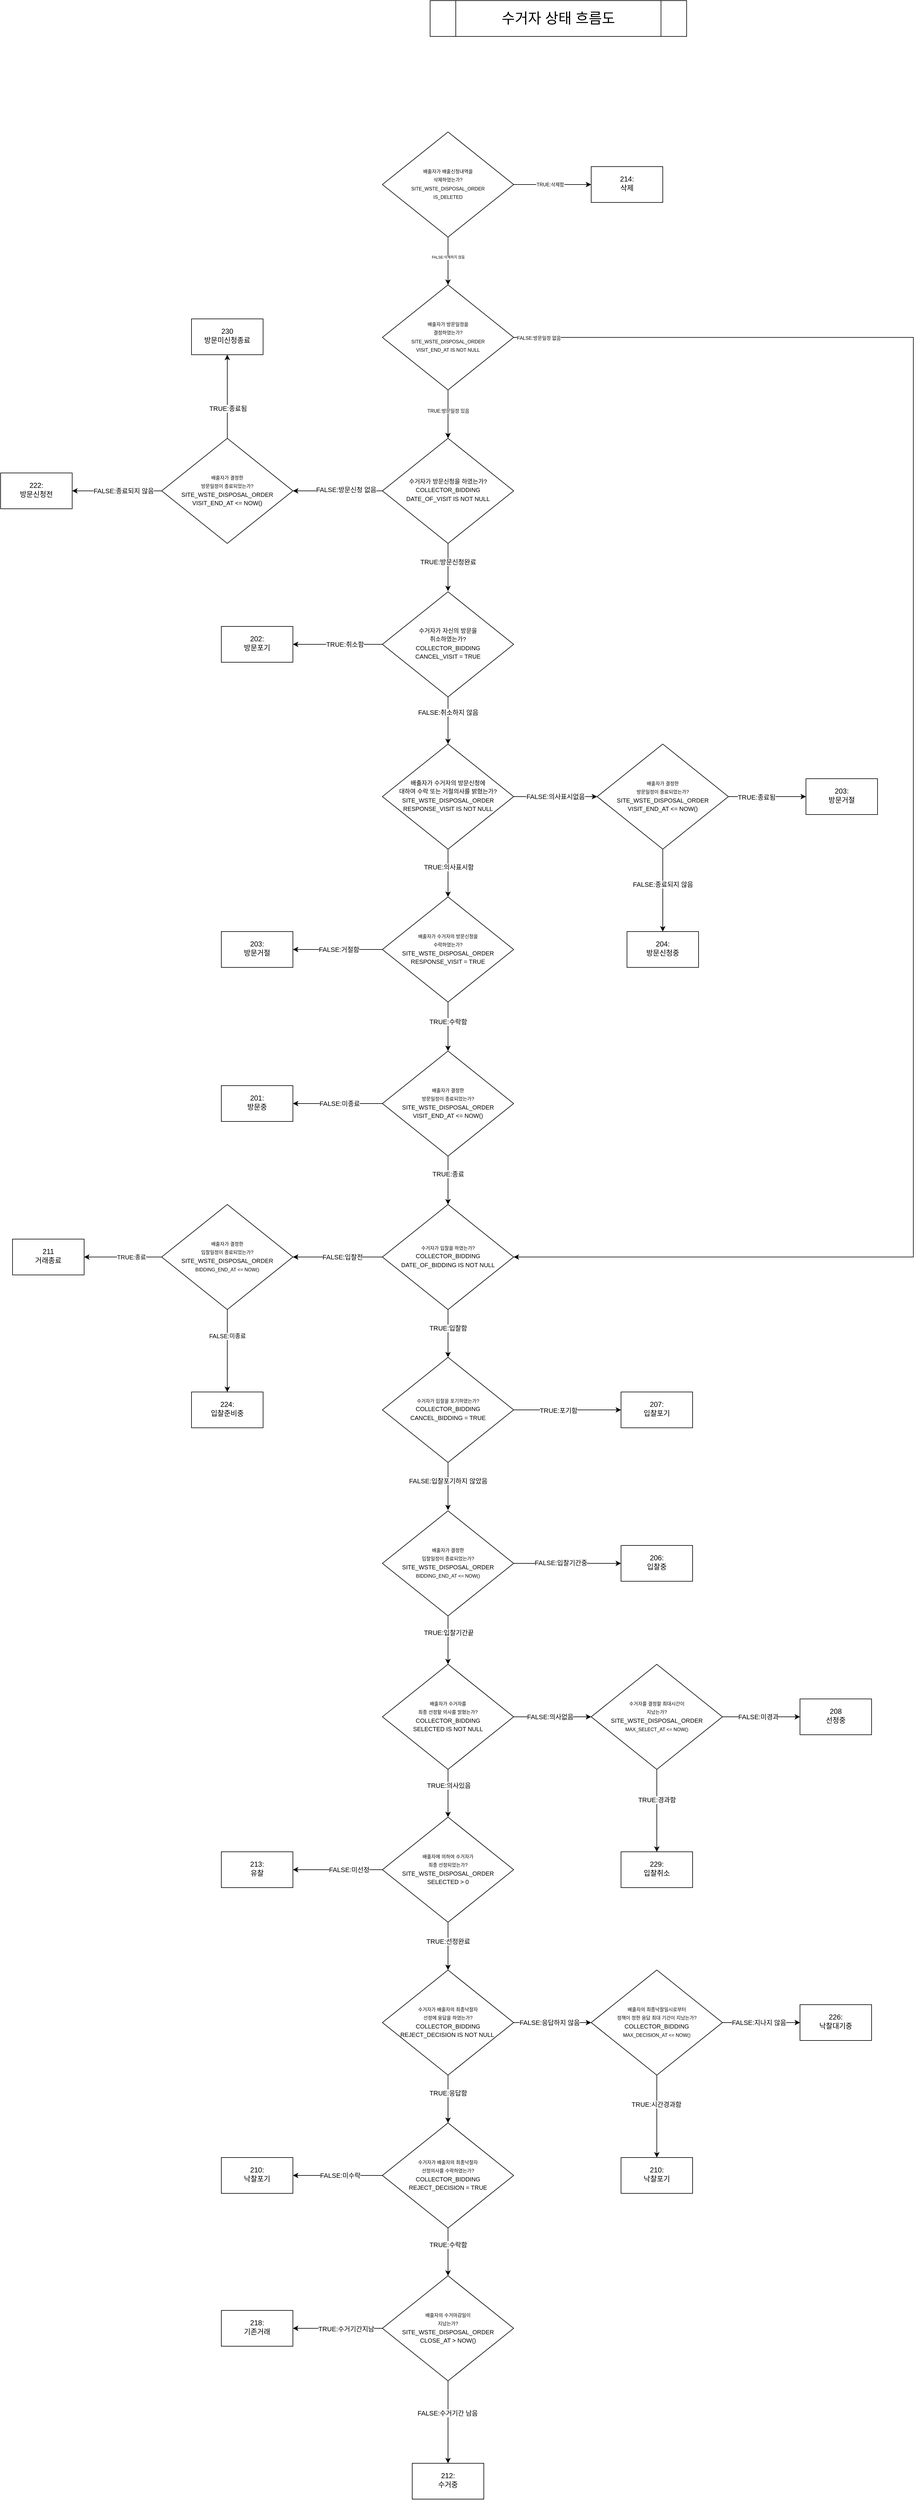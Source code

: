 <mxfile version="16.5.6" type="device"><diagram id="ktWATJik5ayXsvhAUB-e" name="Page-1"><mxGraphModel dx="4864" dy="4705" grid="1" gridSize="10" guides="1" tooltips="1" connect="1" arrows="1" fold="1" page="1" pageScale="1" pageWidth="827" pageHeight="1169" math="0" shadow="0"><root><mxCell id="0"/><mxCell id="1" parent="0"/><mxCell id="U-9wcVYIav9P2yHx8sd8-1" value="" style="edgeStyle=orthogonalEdgeStyle;rounded=0;orthogonalLoop=1;jettySize=auto;html=1;fontSize=8;" edge="1" parent="1" source="U-9wcVYIav9P2yHx8sd8-5" target="U-9wcVYIav9P2yHx8sd8-6"><mxGeometry relative="1" as="geometry"/></mxCell><mxCell id="U-9wcVYIav9P2yHx8sd8-2" value="TRUE:삭제함" style="edgeLabel;html=1;align=center;verticalAlign=middle;resizable=0;points=[];fontSize=8;" vertex="1" connectable="0" parent="U-9wcVYIav9P2yHx8sd8-1"><mxGeometry x="-0.208" y="-2" relative="1" as="geometry"><mxPoint x="9" y="-2" as="offset"/></mxGeometry></mxCell><mxCell id="U-9wcVYIav9P2yHx8sd8-3" value="" style="edgeStyle=orthogonalEdgeStyle;rounded=0;orthogonalLoop=1;jettySize=auto;html=1;fontSize=8;" edge="1" parent="1" source="U-9wcVYIav9P2yHx8sd8-5" target="U-9wcVYIav9P2yHx8sd8-11"><mxGeometry relative="1" as="geometry"/></mxCell><mxCell id="U-9wcVYIav9P2yHx8sd8-4" value="FALSE:삭제하지 않음" style="edgeLabel;html=1;align=center;verticalAlign=middle;resizable=0;points=[];fontSize=6;" vertex="1" connectable="0" parent="U-9wcVYIav9P2yHx8sd8-3"><mxGeometry x="-0.16" relative="1" as="geometry"><mxPoint as="offset"/></mxGeometry></mxCell><mxCell id="U-9wcVYIav9P2yHx8sd8-5" value="&lt;font&gt;&lt;span style=&quot;font-size: 8px&quot;&gt;배출자가 배출신청내역을 &lt;br&gt;삭제하였는가?&lt;br&gt;SITE_WSTE_DISPOSAL_ORDER&lt;/span&gt;&lt;br&gt;&lt;span style=&quot;font-size: 8px&quot;&gt;IS_DELETED&lt;/span&gt;&lt;br&gt;&lt;/font&gt;" style="rhombus;whiteSpace=wrap;html=1;shadow=0;fontFamily=Helvetica;fontSize=12;align=center;strokeWidth=1;spacing=6;spacingTop=-4;" vertex="1" parent="1"><mxGeometry x="-290" y="-900" width="220" height="176" as="geometry"/></mxCell><mxCell id="U-9wcVYIav9P2yHx8sd8-6" value="214:&lt;br&gt;삭제" style="whiteSpace=wrap;html=1;shadow=0;strokeWidth=1;spacing=6;spacingTop=-4;" vertex="1" parent="1"><mxGeometry x="60" y="-842" width="120" height="60" as="geometry"/></mxCell><mxCell id="U-9wcVYIav9P2yHx8sd8-9" value="" style="edgeStyle=orthogonalEdgeStyle;rounded=0;orthogonalLoop=1;jettySize=auto;html=1;fontSize=8;entryX=0.5;entryY=0;entryDx=0;entryDy=0;" edge="1" parent="1" source="U-9wcVYIav9P2yHx8sd8-11" target="U-9wcVYIav9P2yHx8sd8-108"><mxGeometry relative="1" as="geometry"><mxPoint x="-160" y="-388" as="targetPoint"/></mxGeometry></mxCell><mxCell id="U-9wcVYIav9P2yHx8sd8-10" value="TRUE:방문일정 있음" style="edgeLabel;html=1;align=center;verticalAlign=middle;resizable=0;points=[];fontSize=8;" vertex="1" connectable="0" parent="U-9wcVYIav9P2yHx8sd8-9"><mxGeometry x="-0.13" relative="1" as="geometry"><mxPoint as="offset"/></mxGeometry></mxCell><mxCell id="U-9wcVYIav9P2yHx8sd8-456" style="edgeStyle=orthogonalEdgeStyle;rounded=0;orthogonalLoop=1;jettySize=auto;html=1;exitX=1;exitY=0.5;exitDx=0;exitDy=0;fontSize=10;entryX=1;entryY=0.5;entryDx=0;entryDy=0;" edge="1" parent="1" source="U-9wcVYIav9P2yHx8sd8-11" target="U-9wcVYIav9P2yHx8sd8-288"><mxGeometry relative="1" as="geometry"><mxPoint x="20" y="999.143" as="targetPoint"/><Array as="points"><mxPoint x="600" y="-556"/><mxPoint x="600" y="984"/></Array></mxGeometry></mxCell><mxCell id="U-9wcVYIav9P2yHx8sd8-457" value="&lt;span style=&quot;font-size: 8px&quot;&gt;FALSE:방문일정 없음&lt;/span&gt;" style="edgeLabel;html=1;align=center;verticalAlign=middle;resizable=0;points=[];fontSize=10;" vertex="1" connectable="0" parent="U-9wcVYIav9P2yHx8sd8-456"><mxGeometry x="-0.971" relative="1" as="geometry"><mxPoint as="offset"/></mxGeometry></mxCell><mxCell id="U-9wcVYIav9P2yHx8sd8-11" value="&lt;font&gt;&lt;font style=&quot;font-size: 8px&quot;&gt;배출자가 방문일정을 &lt;br&gt;결정하였는가?&lt;br&gt;&lt;/font&gt;&lt;span style=&quot;font-size: 8px&quot;&gt;SITE_WSTE_DISPOSAL_ORDER&lt;/span&gt;&lt;br&gt;&lt;span style=&quot;font-size: 8px&quot;&gt;VISIT_END_AT IS NOT NULL&lt;/span&gt;&lt;br&gt;&lt;/font&gt;" style="rhombus;whiteSpace=wrap;html=1;shadow=0;fontFamily=Helvetica;fontSize=12;align=center;strokeWidth=1;spacing=6;spacingTop=-4;" vertex="1" parent="1"><mxGeometry x="-290" y="-644" width="220" height="176" as="geometry"/></mxCell><mxCell id="U-9wcVYIav9P2yHx8sd8-65" value="&lt;font style=&quot;font-size: 24px&quot;&gt;수거자 상태 흐름도&lt;/font&gt;" style="shape=process;whiteSpace=wrap;html=1;backgroundOutline=1;fontSize=6;" vertex="1" parent="1"><mxGeometry x="-210" y="-1120" width="430" height="60" as="geometry"/></mxCell><mxCell id="U-9wcVYIav9P2yHx8sd8-104" value="" style="edgeStyle=orthogonalEdgeStyle;rounded=0;orthogonalLoop=1;jettySize=auto;html=1;entryX=1;entryY=0.5;entryDx=0;entryDy=0;" edge="1" parent="1" source="U-9wcVYIav9P2yHx8sd8-108" target="U-9wcVYIav9P2yHx8sd8-470"><mxGeometry relative="1" as="geometry"><mxPoint x="-420" y="-230" as="targetPoint"/></mxGeometry></mxCell><mxCell id="U-9wcVYIav9P2yHx8sd8-105" value="FALSE:방문신청 없음" style="edgeLabel;html=1;align=center;verticalAlign=middle;resizable=0;points=[];" vertex="1" connectable="0" parent="U-9wcVYIav9P2yHx8sd8-104"><mxGeometry x="-0.187" y="-2" relative="1" as="geometry"><mxPoint as="offset"/></mxGeometry></mxCell><mxCell id="U-9wcVYIav9P2yHx8sd8-106" value="" style="edgeStyle=orthogonalEdgeStyle;rounded=0;orthogonalLoop=1;jettySize=auto;html=1;" edge="1" parent="1" source="U-9wcVYIav9P2yHx8sd8-108"><mxGeometry relative="1" as="geometry"><mxPoint x="-180" y="-131" as="targetPoint"/></mxGeometry></mxCell><mxCell id="U-9wcVYIav9P2yHx8sd8-107" value="TRUE:방문신청완료" style="edgeLabel;html=1;align=center;verticalAlign=middle;resizable=0;points=[];" vertex="1" connectable="0" parent="U-9wcVYIav9P2yHx8sd8-106"><mxGeometry x="-0.242" relative="1" as="geometry"><mxPoint as="offset"/></mxGeometry></mxCell><mxCell id="U-9wcVYIav9P2yHx8sd8-108" value="&lt;font&gt;&lt;font style=&quot;font-size: 10px&quot;&gt;&lt;font&gt;수거자가 방문신청을 하였는가?&lt;br&gt;COLLECTOR_BIDDING&lt;br&gt;&lt;/font&gt;DATE_OF_VISIT IS NOT NULL&lt;/font&gt;&lt;br&gt;&lt;/font&gt;" style="rhombus;whiteSpace=wrap;html=1;shadow=0;fontFamily=Helvetica;fontSize=12;align=center;strokeWidth=1;spacing=6;spacingTop=-4;" vertex="1" parent="1"><mxGeometry x="-290" y="-387" width="220" height="176" as="geometry"/></mxCell><mxCell id="U-9wcVYIav9P2yHx8sd8-146" value="" style="edgeStyle=orthogonalEdgeStyle;rounded=0;orthogonalLoop=1;jettySize=auto;html=1;" edge="1" parent="1" source="U-9wcVYIav9P2yHx8sd8-148" target="U-9wcVYIav9P2yHx8sd8-154"><mxGeometry relative="1" as="geometry"/></mxCell><mxCell id="U-9wcVYIav9P2yHx8sd8-147" value="TRUE:의사표시함" style="edgeLabel;html=1;align=center;verticalAlign=middle;resizable=0;points=[];" vertex="1" connectable="0" parent="U-9wcVYIav9P2yHx8sd8-146"><mxGeometry x="-0.246" y="1" relative="1" as="geometry"><mxPoint as="offset"/></mxGeometry></mxCell><mxCell id="U-9wcVYIav9P2yHx8sd8-393" value="" style="edgeStyle=orthogonalEdgeStyle;rounded=0;orthogonalLoop=1;jettySize=auto;html=1;" edge="1" parent="1" source="U-9wcVYIav9P2yHx8sd8-148" target="U-9wcVYIav9P2yHx8sd8-392"><mxGeometry relative="1" as="geometry"/></mxCell><mxCell id="U-9wcVYIav9P2yHx8sd8-394" value="FALSE:의사표시없음" style="edgeLabel;html=1;align=center;verticalAlign=middle;resizable=0;points=[];" vertex="1" connectable="0" parent="U-9wcVYIav9P2yHx8sd8-393"><mxGeometry x="-0.343" y="-1" relative="1" as="geometry"><mxPoint x="24" y="-1" as="offset"/></mxGeometry></mxCell><mxCell id="U-9wcVYIav9P2yHx8sd8-148" value="&lt;font&gt;&lt;font style=&quot;font-size: 10px&quot;&gt;배출자가 수거자의 방문신청에 &lt;br&gt;대하여 수락 또는 거절의사를 밝혔는가?&lt;br&gt;SITE_WSTE_DISPOSAL_ORDER&lt;br&gt;RESPONSE_VISIT IS NOT NULL&lt;/font&gt;&lt;br&gt;&lt;/font&gt;" style="rhombus;whiteSpace=wrap;html=1;shadow=0;fontFamily=Helvetica;fontSize=12;align=center;strokeWidth=1;spacing=6;spacingTop=-4;" vertex="1" parent="1"><mxGeometry x="-290" y="125" width="220" height="176" as="geometry"/></mxCell><mxCell id="U-9wcVYIav9P2yHx8sd8-150" value="" style="edgeStyle=orthogonalEdgeStyle;rounded=0;orthogonalLoop=1;jettySize=auto;html=1;" edge="1" parent="1" source="U-9wcVYIav9P2yHx8sd8-154" target="U-9wcVYIav9P2yHx8sd8-155"><mxGeometry relative="1" as="geometry"/></mxCell><mxCell id="U-9wcVYIav9P2yHx8sd8-151" value="FALSE:거절함" style="edgeLabel;html=1;align=center;verticalAlign=middle;resizable=0;points=[];" vertex="1" connectable="0" parent="U-9wcVYIav9P2yHx8sd8-150"><mxGeometry x="0.21" y="-2" relative="1" as="geometry"><mxPoint x="18" y="2" as="offset"/></mxGeometry></mxCell><mxCell id="U-9wcVYIav9P2yHx8sd8-152" value="" style="edgeStyle=orthogonalEdgeStyle;rounded=0;orthogonalLoop=1;jettySize=auto;html=1;entryX=0.5;entryY=0;entryDx=0;entryDy=0;" edge="1" parent="1" source="U-9wcVYIav9P2yHx8sd8-154" target="U-9wcVYIav9P2yHx8sd8-183"><mxGeometry relative="1" as="geometry"><mxPoint x="-150" y="625" as="targetPoint"/></mxGeometry></mxCell><mxCell id="U-9wcVYIav9P2yHx8sd8-153" value="TRUE:수락함" style="edgeLabel;html=1;align=center;verticalAlign=middle;resizable=0;points=[];" vertex="1" connectable="0" parent="U-9wcVYIav9P2yHx8sd8-152"><mxGeometry x="-0.208" relative="1" as="geometry"><mxPoint as="offset"/></mxGeometry></mxCell><mxCell id="U-9wcVYIav9P2yHx8sd8-154" value="&lt;span style=&quot;font-size: 8px&quot;&gt;배출자가 수거자의 방문신청을&lt;br&gt;수락하였는가?&lt;/span&gt;&lt;br style=&quot;font-size: 10px&quot;&gt;&lt;span style=&quot;font-size: 10px&quot;&gt;SITE_WSTE_DISPOSAL_ORDER&lt;/span&gt;&lt;br style=&quot;font-size: 10px&quot;&gt;&lt;span style=&quot;font-size: 10px&quot;&gt;RESPONSE_VISIT = TRUE&lt;/span&gt;&lt;span style=&quot;font-size: 8px&quot;&gt;&lt;br&gt;&lt;/span&gt;" style="rhombus;whiteSpace=wrap;html=1;shadow=0;fontFamily=Helvetica;fontSize=12;align=center;strokeWidth=1;spacing=6;spacingTop=-4;" vertex="1" parent="1"><mxGeometry x="-290" y="381" width="220" height="176" as="geometry"/></mxCell><mxCell id="U-9wcVYIav9P2yHx8sd8-155" value="203:&lt;br&gt;방문거절" style="whiteSpace=wrap;html=1;shadow=0;strokeWidth=1;spacing=6;spacingTop=-4;" vertex="1" parent="1"><mxGeometry x="-560" y="439" width="120" height="60" as="geometry"/></mxCell><mxCell id="U-9wcVYIav9P2yHx8sd8-176" value="" style="edgeStyle=orthogonalEdgeStyle;rounded=0;orthogonalLoop=1;jettySize=auto;html=1;" edge="1" parent="1" source="U-9wcVYIav9P2yHx8sd8-174" target="U-9wcVYIav9P2yHx8sd8-175"><mxGeometry relative="1" as="geometry"/></mxCell><mxCell id="U-9wcVYIav9P2yHx8sd8-418" value="TRUE:취소함" style="edgeLabel;html=1;align=center;verticalAlign=middle;resizable=0;points=[];" vertex="1" connectable="0" parent="U-9wcVYIav9P2yHx8sd8-176"><mxGeometry x="-0.163" relative="1" as="geometry"><mxPoint as="offset"/></mxGeometry></mxCell><mxCell id="U-9wcVYIav9P2yHx8sd8-178" value="" style="edgeStyle=orthogonalEdgeStyle;rounded=0;orthogonalLoop=1;jettySize=auto;html=1;entryX=0.5;entryY=0;entryDx=0;entryDy=0;" edge="1" parent="1" source="U-9wcVYIav9P2yHx8sd8-174" target="U-9wcVYIav9P2yHx8sd8-148"><mxGeometry relative="1" as="geometry"><mxPoint x="-170" y="105" as="targetPoint"/></mxGeometry></mxCell><mxCell id="U-9wcVYIav9P2yHx8sd8-419" value="FALSE:취소하지 않음" style="edgeLabel;html=1;align=center;verticalAlign=middle;resizable=0;points=[];" vertex="1" connectable="0" parent="U-9wcVYIav9P2yHx8sd8-178"><mxGeometry x="-0.353" relative="1" as="geometry"><mxPoint as="offset"/></mxGeometry></mxCell><mxCell id="U-9wcVYIav9P2yHx8sd8-174" value="&lt;font&gt;&lt;font style=&quot;font-size: 10px&quot;&gt;수거자가 자신의 방문을&lt;br&gt;취소하였는가?&lt;br&gt;&lt;font&gt;COLLECTOR_BIDDING&lt;br&gt;&lt;/font&gt;CANCEL_VISIT = TRUE&lt;/font&gt;&lt;br&gt;&lt;/font&gt;" style="rhombus;whiteSpace=wrap;html=1;shadow=0;fontFamily=Helvetica;fontSize=12;align=center;strokeWidth=1;spacing=6;spacingTop=-4;" vertex="1" parent="1"><mxGeometry x="-290" y="-130" width="220" height="176" as="geometry"/></mxCell><mxCell id="U-9wcVYIav9P2yHx8sd8-175" value="202:&lt;br&gt;방문포기" style="whiteSpace=wrap;html=1;shadow=0;strokeWidth=1;spacing=6;spacingTop=-4;" vertex="1" parent="1"><mxGeometry x="-560" y="-72" width="120" height="60" as="geometry"/></mxCell><mxCell id="U-9wcVYIav9P2yHx8sd8-179" value="" style="edgeStyle=orthogonalEdgeStyle;rounded=0;orthogonalLoop=1;jettySize=auto;html=1;" edge="1" parent="1" source="U-9wcVYIav9P2yHx8sd8-183" target="U-9wcVYIav9P2yHx8sd8-184"><mxGeometry relative="1" as="geometry"/></mxCell><mxCell id="U-9wcVYIav9P2yHx8sd8-180" value="FALSE:미종료" style="edgeLabel;html=1;align=center;verticalAlign=middle;resizable=0;points=[];" vertex="1" connectable="0" parent="U-9wcVYIav9P2yHx8sd8-179"><mxGeometry x="0.172" y="2" relative="1" as="geometry"><mxPoint x="16" y="-2" as="offset"/></mxGeometry></mxCell><mxCell id="U-9wcVYIav9P2yHx8sd8-181" value="" style="edgeStyle=orthogonalEdgeStyle;rounded=0;orthogonalLoop=1;jettySize=auto;html=1;entryX=0.5;entryY=0;entryDx=0;entryDy=0;" edge="1" parent="1" source="U-9wcVYIav9P2yHx8sd8-183" target="U-9wcVYIav9P2yHx8sd8-288"><mxGeometry relative="1" as="geometry"><mxPoint x="-150" y="875" as="targetPoint"/></mxGeometry></mxCell><mxCell id="U-9wcVYIav9P2yHx8sd8-182" value="TRUE:종료" style="edgeLabel;html=1;align=center;verticalAlign=middle;resizable=0;points=[];" vertex="1" connectable="0" parent="U-9wcVYIav9P2yHx8sd8-181"><mxGeometry x="-0.275" relative="1" as="geometry"><mxPoint as="offset"/></mxGeometry></mxCell><mxCell id="U-9wcVYIav9P2yHx8sd8-183" value="&lt;span style=&quot;font-size: 8px&quot;&gt;배출자가 결정한&lt;/span&gt;&lt;br style=&quot;font-size: 8px&quot;&gt;&lt;span style=&quot;font-size: 8px&quot;&gt;방문일정이 종료되었는가?&lt;/span&gt;&lt;span style=&quot;font-size: 8px&quot;&gt;&lt;br&gt;&lt;/span&gt;&lt;span style=&quot;font-size: 10px&quot;&gt;SITE_WSTE_DISPOSAL_ORDER&lt;/span&gt;&lt;br style=&quot;font-size: 10px&quot;&gt;&lt;span style=&quot;font-size: 10px&quot;&gt;VISIT_END_AT &amp;lt;= NOW()&lt;/span&gt;&lt;span style=&quot;font-size: 8px&quot;&gt;&lt;br&gt;&lt;/span&gt;" style="rhombus;whiteSpace=wrap;html=1;shadow=0;fontFamily=Helvetica;fontSize=12;align=center;strokeWidth=1;spacing=6;spacingTop=-4;" vertex="1" parent="1"><mxGeometry x="-290" y="639" width="220" height="176" as="geometry"/></mxCell><mxCell id="U-9wcVYIav9P2yHx8sd8-184" value="201:&lt;br&gt;방문중" style="whiteSpace=wrap;html=1;shadow=0;strokeWidth=1;spacing=6;spacingTop=-4;" vertex="1" parent="1"><mxGeometry x="-560" y="697" width="120" height="60" as="geometry"/></mxCell><mxCell id="U-9wcVYIav9P2yHx8sd8-285" value="" style="edgeStyle=orthogonalEdgeStyle;rounded=0;orthogonalLoop=1;jettySize=auto;html=1;entryX=1;entryY=0.5;entryDx=0;entryDy=0;" edge="1" parent="1" source="U-9wcVYIav9P2yHx8sd8-288" target="U-9wcVYIav9P2yHx8sd8-459"><mxGeometry relative="1" as="geometry"><mxPoint x="-430" y="1040" as="targetPoint"/></mxGeometry></mxCell><mxCell id="U-9wcVYIav9P2yHx8sd8-286" value="FALSE:입찰전" style="edgeLabel;html=1;align=center;verticalAlign=middle;resizable=0;points=[];" vertex="1" connectable="0" parent="U-9wcVYIav9P2yHx8sd8-285"><mxGeometry x="-0.315" y="1" relative="1" as="geometry"><mxPoint x="-16" y="-1" as="offset"/></mxGeometry></mxCell><mxCell id="U-9wcVYIav9P2yHx8sd8-287" value="" style="edgeStyle=orthogonalEdgeStyle;rounded=0;orthogonalLoop=1;jettySize=auto;html=1;" edge="1" parent="1" source="U-9wcVYIav9P2yHx8sd8-288" target="U-9wcVYIav9P2yHx8sd8-293"><mxGeometry relative="1" as="geometry"/></mxCell><mxCell id="U-9wcVYIav9P2yHx8sd8-329" value="TRUE:입찰함" style="edgeLabel;html=1;align=center;verticalAlign=middle;resizable=0;points=[];" vertex="1" connectable="0" parent="U-9wcVYIav9P2yHx8sd8-287"><mxGeometry x="-0.24" relative="1" as="geometry"><mxPoint as="offset"/></mxGeometry></mxCell><mxCell id="U-9wcVYIav9P2yHx8sd8-288" value="&lt;span style=&quot;font-size: 8px&quot;&gt;수거자가 입찰을 하였는가?&lt;/span&gt;&lt;br style=&quot;font-size: 10px&quot;&gt;&lt;font style=&quot;font-size: 10px&quot;&gt;COLLECTOR_BIDDING&lt;br&gt;&lt;/font&gt;&lt;span style=&quot;font-size: 10px&quot;&gt;DATE_OF_BIDDING IS NOT NULL&lt;/span&gt;&lt;span style=&quot;font-size: 8px&quot;&gt;&lt;br&gt;&lt;/span&gt;" style="rhombus;whiteSpace=wrap;html=1;shadow=0;fontFamily=Helvetica;fontSize=12;align=center;strokeWidth=1;spacing=6;spacingTop=-4;" vertex="1" parent="1"><mxGeometry x="-290" y="896" width="220" height="176" as="geometry"/></mxCell><mxCell id="U-9wcVYIav9P2yHx8sd8-290" value="" style="edgeStyle=orthogonalEdgeStyle;rounded=0;orthogonalLoop=1;jettySize=auto;html=1;" edge="1" parent="1" source="U-9wcVYIav9P2yHx8sd8-293" target="U-9wcVYIav9P2yHx8sd8-294"><mxGeometry relative="1" as="geometry"/></mxCell><mxCell id="U-9wcVYIav9P2yHx8sd8-291" value="TRUE:포기함" style="edgeLabel;html=1;align=center;verticalAlign=middle;resizable=0;points=[];" vertex="1" connectable="0" parent="U-9wcVYIav9P2yHx8sd8-290"><mxGeometry x="-0.173" y="-1" relative="1" as="geometry"><mxPoint as="offset"/></mxGeometry></mxCell><mxCell id="U-9wcVYIav9P2yHx8sd8-292" value="" style="edgeStyle=orthogonalEdgeStyle;rounded=0;orthogonalLoop=1;jettySize=auto;html=1;" edge="1" parent="1" source="U-9wcVYIav9P2yHx8sd8-293"><mxGeometry relative="1" as="geometry"><mxPoint x="-180" y="1408" as="targetPoint"/></mxGeometry></mxCell><mxCell id="U-9wcVYIav9P2yHx8sd8-330" value="FALSE:입찰포기하지 않았음" style="edgeLabel;html=1;align=center;verticalAlign=middle;resizable=0;points=[];" vertex="1" connectable="0" parent="U-9wcVYIav9P2yHx8sd8-292"><mxGeometry x="-0.227" relative="1" as="geometry"><mxPoint as="offset"/></mxGeometry></mxCell><mxCell id="U-9wcVYIav9P2yHx8sd8-293" value="&lt;span style=&quot;font-size: 8px&quot;&gt;수거자가 입찰을 포기하였는가?&lt;/span&gt;&lt;br style=&quot;font-size: 10px&quot;&gt;&lt;font style=&quot;font-size: 10px&quot;&gt;COLLECTOR_BIDDING&lt;br&gt;&lt;/font&gt;&lt;span style=&quot;font-size: 10px&quot;&gt;CANCEL_BIDDING = TRUE&lt;/span&gt;&lt;span style=&quot;font-size: 8px&quot;&gt;&lt;br&gt;&lt;/span&gt;" style="rhombus;whiteSpace=wrap;html=1;shadow=0;fontFamily=Helvetica;fontSize=12;align=center;strokeWidth=1;spacing=6;spacingTop=-4;" vertex="1" parent="1"><mxGeometry x="-290" y="1152" width="220" height="176" as="geometry"/></mxCell><mxCell id="U-9wcVYIav9P2yHx8sd8-294" value="207:&lt;br&gt;입찰포기" style="whiteSpace=wrap;html=1;shadow=0;strokeWidth=1;spacing=6;spacingTop=-4;" vertex="1" parent="1"><mxGeometry x="110" y="1210" width="120" height="60" as="geometry"/></mxCell><mxCell id="U-9wcVYIav9P2yHx8sd8-333" value="" style="edgeStyle=orthogonalEdgeStyle;rounded=0;orthogonalLoop=1;jettySize=auto;html=1;" edge="1" parent="1" source="U-9wcVYIav9P2yHx8sd8-335" target="U-9wcVYIav9P2yHx8sd8-341"><mxGeometry relative="1" as="geometry"/></mxCell><mxCell id="U-9wcVYIav9P2yHx8sd8-334" value="TRUE:의사있음" style="edgeLabel;html=1;align=center;verticalAlign=middle;resizable=0;points=[];" vertex="1" connectable="0" parent="U-9wcVYIav9P2yHx8sd8-333"><mxGeometry x="-0.328" y="1" relative="1" as="geometry"><mxPoint as="offset"/></mxGeometry></mxCell><mxCell id="U-9wcVYIav9P2yHx8sd8-410" value="" style="edgeStyle=orthogonalEdgeStyle;rounded=0;orthogonalLoop=1;jettySize=auto;html=1;" edge="1" parent="1" source="U-9wcVYIav9P2yHx8sd8-335" target="U-9wcVYIav9P2yHx8sd8-409"><mxGeometry relative="1" as="geometry"/></mxCell><mxCell id="U-9wcVYIav9P2yHx8sd8-417" value="FALSE:의사없음" style="edgeLabel;html=1;align=center;verticalAlign=middle;resizable=0;points=[];" vertex="1" connectable="0" parent="U-9wcVYIav9P2yHx8sd8-410"><mxGeometry x="-0.257" y="-1" relative="1" as="geometry"><mxPoint x="12" y="-1" as="offset"/></mxGeometry></mxCell><mxCell id="U-9wcVYIav9P2yHx8sd8-335" value="&lt;span style=&quot;font-size: 8px&quot;&gt;배출자가 수거자를&lt;br&gt;최종 선정할 의사를 밝혔는가?&lt;/span&gt;&lt;br style=&quot;font-size: 10px&quot;&gt;&lt;font style=&quot;font-size: 10px&quot;&gt;COLLECTOR_BIDDING&lt;br&gt;&lt;/font&gt;&lt;span style=&quot;font-size: 10px&quot;&gt;SELECTED IS NOT NULL&lt;/span&gt;&lt;span style=&quot;font-size: 8px&quot;&gt;&lt;br&gt;&lt;/span&gt;" style="rhombus;whiteSpace=wrap;html=1;shadow=0;fontFamily=Helvetica;fontSize=12;align=center;strokeWidth=1;spacing=6;spacingTop=-4;" vertex="1" parent="1"><mxGeometry x="-290" y="1666" width="220" height="176" as="geometry"/></mxCell><mxCell id="U-9wcVYIav9P2yHx8sd8-337" value="" style="edgeStyle=orthogonalEdgeStyle;rounded=0;orthogonalLoop=1;jettySize=auto;html=1;" edge="1" parent="1" source="U-9wcVYIav9P2yHx8sd8-341" target="U-9wcVYIav9P2yHx8sd8-342"><mxGeometry relative="1" as="geometry"/></mxCell><mxCell id="U-9wcVYIav9P2yHx8sd8-338" value="FALSE:미선정" style="edgeLabel;html=1;align=center;verticalAlign=middle;resizable=0;points=[];" vertex="1" connectable="0" parent="U-9wcVYIav9P2yHx8sd8-337"><mxGeometry x="-0.248" relative="1" as="geometry"><mxPoint as="offset"/></mxGeometry></mxCell><mxCell id="U-9wcVYIav9P2yHx8sd8-339" value="" style="edgeStyle=orthogonalEdgeStyle;rounded=0;orthogonalLoop=1;jettySize=auto;html=1;" edge="1" parent="1" source="U-9wcVYIav9P2yHx8sd8-341" target="U-9wcVYIav9P2yHx8sd8-346"><mxGeometry relative="1" as="geometry"/></mxCell><mxCell id="U-9wcVYIav9P2yHx8sd8-340" value="TRUE:선정완료" style="edgeLabel;html=1;align=center;verticalAlign=middle;resizable=0;points=[];" vertex="1" connectable="0" parent="U-9wcVYIav9P2yHx8sd8-339"><mxGeometry x="-0.194" relative="1" as="geometry"><mxPoint as="offset"/></mxGeometry></mxCell><mxCell id="U-9wcVYIav9P2yHx8sd8-341" value="&lt;span style=&quot;font-size: 8px&quot;&gt;배출자에 의하여 수거자가&lt;br&gt;최종 선정되었는가?&lt;/span&gt;&lt;br style=&quot;font-size: 10px&quot;&gt;&lt;font style=&quot;font-size: 10px&quot;&gt;SITE_WSTE_DISPOSAL_ORDER&lt;br&gt;&lt;/font&gt;&lt;span style=&quot;font-size: 10px&quot;&gt;SELECTED &amp;gt; 0&lt;/span&gt;&lt;span style=&quot;font-size: 8px&quot;&gt;&lt;br&gt;&lt;/span&gt;" style="rhombus;whiteSpace=wrap;html=1;shadow=0;fontFamily=Helvetica;fontSize=12;align=center;strokeWidth=1;spacing=6;spacingTop=-4;" vertex="1" parent="1"><mxGeometry x="-290" y="1922" width="220" height="176" as="geometry"/></mxCell><mxCell id="U-9wcVYIav9P2yHx8sd8-342" value="213:&lt;br&gt;유찰" style="whiteSpace=wrap;html=1;shadow=0;strokeWidth=1;spacing=6;spacingTop=-4;" vertex="1" parent="1"><mxGeometry x="-560" y="1980" width="120" height="60" as="geometry"/></mxCell><mxCell id="U-9wcVYIav9P2yHx8sd8-345" value="" style="edgeStyle=orthogonalEdgeStyle;rounded=0;orthogonalLoop=1;jettySize=auto;html=1;" edge="1" parent="1" source="U-9wcVYIav9P2yHx8sd8-346" target="U-9wcVYIav9P2yHx8sd8-351"><mxGeometry relative="1" as="geometry"/></mxCell><mxCell id="U-9wcVYIav9P2yHx8sd8-367" value="TRUE:응답함" style="edgeLabel;html=1;align=center;verticalAlign=middle;resizable=0;points=[];" vertex="1" connectable="0" parent="U-9wcVYIav9P2yHx8sd8-345"><mxGeometry x="-0.265" relative="1" as="geometry"><mxPoint as="offset"/></mxGeometry></mxCell><mxCell id="U-9wcVYIav9P2yHx8sd8-403" value="" style="edgeStyle=orthogonalEdgeStyle;rounded=0;orthogonalLoop=1;jettySize=auto;html=1;" edge="1" parent="1" source="U-9wcVYIav9P2yHx8sd8-346" target="U-9wcVYIav9P2yHx8sd8-402"><mxGeometry relative="1" as="geometry"/></mxCell><mxCell id="U-9wcVYIav9P2yHx8sd8-424" value="FALSE:응답하지 않음" style="edgeLabel;html=1;align=center;verticalAlign=middle;resizable=0;points=[];" vertex="1" connectable="0" parent="U-9wcVYIav9P2yHx8sd8-403"><mxGeometry x="-0.4" y="1" relative="1" as="geometry"><mxPoint x="21" y="1" as="offset"/></mxGeometry></mxCell><mxCell id="U-9wcVYIav9P2yHx8sd8-346" value="&lt;span style=&quot;font-size: 8px&quot;&gt;수거자가 배출자의 최종낙찰자&lt;br&gt;선정에 응답을 하였는가?&lt;/span&gt;&lt;br style=&quot;font-size: 10px&quot;&gt;&lt;font style=&quot;font-size: 10px&quot;&gt;COLLECTOR_BIDDING&lt;br&gt;&lt;/font&gt;&lt;span style=&quot;font-size: 10px&quot;&gt;REJECT_DECISION IS NOT NULL&amp;nbsp;&lt;/span&gt;&lt;span style=&quot;font-size: 8px&quot;&gt;&lt;br&gt;&lt;/span&gt;" style="rhombus;whiteSpace=wrap;html=1;shadow=0;fontFamily=Helvetica;fontSize=12;align=center;strokeWidth=1;spacing=6;spacingTop=-4;" vertex="1" parent="1"><mxGeometry x="-290" y="2178" width="220" height="176" as="geometry"/></mxCell><mxCell id="U-9wcVYIav9P2yHx8sd8-348" value="" style="edgeStyle=orthogonalEdgeStyle;rounded=0;orthogonalLoop=1;jettySize=auto;html=1;" edge="1" parent="1" source="U-9wcVYIav9P2yHx8sd8-351" target="U-9wcVYIav9P2yHx8sd8-352"><mxGeometry relative="1" as="geometry"/></mxCell><mxCell id="U-9wcVYIav9P2yHx8sd8-349" value="FALSE:미수락" style="edgeLabel;html=1;align=center;verticalAlign=middle;resizable=0;points=[];" vertex="1" connectable="0" parent="U-9wcVYIav9P2yHx8sd8-348"><mxGeometry x="0.166" y="1" relative="1" as="geometry"><mxPoint x="16" y="-1" as="offset"/></mxGeometry></mxCell><mxCell id="U-9wcVYIav9P2yHx8sd8-350" value="" style="edgeStyle=orthogonalEdgeStyle;rounded=0;orthogonalLoop=1;jettySize=auto;html=1;" edge="1" parent="1" source="U-9wcVYIav9P2yHx8sd8-351" target="U-9wcVYIav9P2yHx8sd8-357"><mxGeometry relative="1" as="geometry"/></mxCell><mxCell id="U-9wcVYIav9P2yHx8sd8-368" value="TRUE:수락함" style="edgeLabel;html=1;align=center;verticalAlign=middle;resizable=0;points=[];" vertex="1" connectable="0" parent="U-9wcVYIav9P2yHx8sd8-350"><mxGeometry x="-0.305" relative="1" as="geometry"><mxPoint as="offset"/></mxGeometry></mxCell><mxCell id="U-9wcVYIav9P2yHx8sd8-351" value="&lt;span style=&quot;font-size: 8px&quot;&gt;수거자가 배출자의 최종낙찰자&lt;br&gt;선정의사를 수락하였는가?&lt;/span&gt;&lt;br style=&quot;font-size: 10px&quot;&gt;&lt;font style=&quot;font-size: 10px&quot;&gt;COLLECTOR_BIDDING&lt;br&gt;&lt;/font&gt;&lt;span style=&quot;font-size: 10px&quot;&gt;REJECT_DECISION = TRUE&lt;/span&gt;&lt;span style=&quot;font-size: 8px&quot;&gt;&lt;br&gt;&lt;/span&gt;" style="rhombus;whiteSpace=wrap;html=1;shadow=0;fontFamily=Helvetica;fontSize=12;align=center;strokeWidth=1;spacing=6;spacingTop=-4;" vertex="1" parent="1"><mxGeometry x="-290" y="2434" width="220" height="176" as="geometry"/></mxCell><mxCell id="U-9wcVYIav9P2yHx8sd8-352" value="210:&lt;br&gt;낙찰포기" style="whiteSpace=wrap;html=1;shadow=0;strokeWidth=1;spacing=6;spacingTop=-4;" vertex="1" parent="1"><mxGeometry x="-560" y="2492" width="120" height="60" as="geometry"/></mxCell><mxCell id="U-9wcVYIav9P2yHx8sd8-353" value="" style="edgeStyle=orthogonalEdgeStyle;rounded=0;orthogonalLoop=1;jettySize=auto;html=1;" edge="1" parent="1" source="U-9wcVYIav9P2yHx8sd8-357" target="U-9wcVYIav9P2yHx8sd8-358"><mxGeometry relative="1" as="geometry"/></mxCell><mxCell id="U-9wcVYIav9P2yHx8sd8-354" value="TRUE:수거기간지남" style="edgeLabel;html=1;align=center;verticalAlign=middle;resizable=0;points=[];" vertex="1" connectable="0" parent="U-9wcVYIav9P2yHx8sd8-353"><mxGeometry x="-0.184" y="1" relative="1" as="geometry"><mxPoint as="offset"/></mxGeometry></mxCell><mxCell id="U-9wcVYIav9P2yHx8sd8-452" value="" style="edgeStyle=orthogonalEdgeStyle;rounded=0;orthogonalLoop=1;jettySize=auto;html=1;fontSize=10;" edge="1" parent="1" source="U-9wcVYIav9P2yHx8sd8-357" target="U-9wcVYIav9P2yHx8sd8-451"><mxGeometry relative="1" as="geometry"/></mxCell><mxCell id="U-9wcVYIav9P2yHx8sd8-453" value="&lt;span style=&quot;font-size: 11px&quot;&gt;FALSE:수거기간 남음&lt;/span&gt;" style="edgeLabel;html=1;align=center;verticalAlign=middle;resizable=0;points=[];fontSize=10;" vertex="1" connectable="0" parent="U-9wcVYIav9P2yHx8sd8-452"><mxGeometry x="-0.228" y="-1" relative="1" as="geometry"><mxPoint as="offset"/></mxGeometry></mxCell><mxCell id="U-9wcVYIav9P2yHx8sd8-357" value="&lt;span style=&quot;font-size: 8px&quot;&gt;배출자의 수거마감일이&lt;br&gt;지났는가?&lt;/span&gt;&lt;br style=&quot;font-size: 10px&quot;&gt;&lt;font style=&quot;font-size: 10px&quot;&gt;SITE_WSTE_DISPOSAL_ORDER&lt;br&gt;&lt;/font&gt;&lt;span style=&quot;font-size: 10px&quot;&gt;CLOSE_AT &amp;gt; NOW()&lt;/span&gt;&lt;span style=&quot;font-size: 8px&quot;&gt;&lt;br&gt;&lt;/span&gt;" style="rhombus;whiteSpace=wrap;html=1;shadow=0;fontFamily=Helvetica;fontSize=12;align=center;strokeWidth=1;spacing=6;spacingTop=-4;" vertex="1" parent="1"><mxGeometry x="-290" y="2690" width="220" height="176" as="geometry"/></mxCell><mxCell id="U-9wcVYIav9P2yHx8sd8-358" value="218:&lt;br&gt;기존거래" style="whiteSpace=wrap;html=1;shadow=0;strokeWidth=1;spacing=6;spacingTop=-4;" vertex="1" parent="1"><mxGeometry x="-560" y="2748" width="120" height="60" as="geometry"/></mxCell><mxCell id="U-9wcVYIav9P2yHx8sd8-362" value="" style="edgeStyle=orthogonalEdgeStyle;rounded=0;orthogonalLoop=1;jettySize=auto;html=1;entryX=0.5;entryY=0;entryDx=0;entryDy=0;" edge="1" parent="1" source="U-9wcVYIav9P2yHx8sd8-360" target="U-9wcVYIav9P2yHx8sd8-335"><mxGeometry relative="1" as="geometry"><mxPoint x="-150" y="1652" as="targetPoint"/></mxGeometry></mxCell><mxCell id="U-9wcVYIav9P2yHx8sd8-366" value="TRUE:입찰기간끝" style="edgeLabel;html=1;align=center;verticalAlign=middle;resizable=0;points=[];" vertex="1" connectable="0" parent="U-9wcVYIav9P2yHx8sd8-362"><mxGeometry x="-0.308" y="1" relative="1" as="geometry"><mxPoint as="offset"/></mxGeometry></mxCell><mxCell id="U-9wcVYIav9P2yHx8sd8-364" value="" style="edgeStyle=orthogonalEdgeStyle;rounded=0;orthogonalLoop=1;jettySize=auto;html=1;" edge="1" parent="1" source="U-9wcVYIav9P2yHx8sd8-360" target="U-9wcVYIav9P2yHx8sd8-363"><mxGeometry relative="1" as="geometry"/></mxCell><mxCell id="U-9wcVYIav9P2yHx8sd8-365" value="FALSE:입찰기간중" style="edgeLabel;html=1;align=center;verticalAlign=middle;resizable=0;points=[];" vertex="1" connectable="0" parent="U-9wcVYIav9P2yHx8sd8-364"><mxGeometry x="-0.126" y="1" relative="1" as="geometry"><mxPoint as="offset"/></mxGeometry></mxCell><mxCell id="U-9wcVYIav9P2yHx8sd8-360" value="&lt;span style=&quot;font-size: 8px&quot;&gt;배출자가 결정한&lt;/span&gt;&lt;br style=&quot;font-size: 8px&quot;&gt;&lt;span style=&quot;font-size: 8px&quot;&gt;입찰일정이 종료되었는가?&lt;br&gt;&lt;/span&gt;&lt;span style=&quot;font-size: 10px&quot;&gt;SITE_WSTE_DISPOSAL_ORDER&lt;/span&gt;&lt;span style=&quot;font-size: 8px&quot;&gt;&lt;br&gt;&lt;/span&gt;&lt;span style=&quot;font-size: 8px&quot;&gt;BIDDING_END_AT &amp;lt;= NOW()&lt;/span&gt;" style="rhombus;whiteSpace=wrap;html=1;shadow=0;fontFamily=Helvetica;fontSize=12;align=center;strokeWidth=1;spacing=6;spacingTop=-4;" vertex="1" parent="1"><mxGeometry x="-290" y="1409" width="220" height="176" as="geometry"/></mxCell><mxCell id="U-9wcVYIav9P2yHx8sd8-363" value="206:&lt;br&gt;입찰중" style="whiteSpace=wrap;html=1;shadow=0;strokeWidth=1;spacing=6;spacingTop=-4;" vertex="1" parent="1"><mxGeometry x="110" y="1467" width="120" height="60" as="geometry"/></mxCell><mxCell id="U-9wcVYIav9P2yHx8sd8-396" value="" style="edgeStyle=orthogonalEdgeStyle;rounded=0;orthogonalLoop=1;jettySize=auto;html=1;" edge="1" parent="1" source="U-9wcVYIav9P2yHx8sd8-392" target="U-9wcVYIav9P2yHx8sd8-395"><mxGeometry relative="1" as="geometry"/></mxCell><mxCell id="U-9wcVYIav9P2yHx8sd8-398" value="TRUE:종료됨" style="edgeLabel;html=1;align=center;verticalAlign=middle;resizable=0;points=[];" vertex="1" connectable="0" parent="U-9wcVYIav9P2yHx8sd8-396"><mxGeometry x="-0.288" y="-1" relative="1" as="geometry"><mxPoint as="offset"/></mxGeometry></mxCell><mxCell id="U-9wcVYIav9P2yHx8sd8-400" value="" style="edgeStyle=orthogonalEdgeStyle;rounded=0;orthogonalLoop=1;jettySize=auto;html=1;" edge="1" parent="1" source="U-9wcVYIav9P2yHx8sd8-392" target="U-9wcVYIav9P2yHx8sd8-399"><mxGeometry relative="1" as="geometry"/></mxCell><mxCell id="U-9wcVYIav9P2yHx8sd8-401" value="FALSE:종료되지 않음" style="edgeLabel;html=1;align=center;verticalAlign=middle;resizable=0;points=[];" vertex="1" connectable="0" parent="U-9wcVYIav9P2yHx8sd8-400"><mxGeometry x="-0.148" relative="1" as="geometry"><mxPoint as="offset"/></mxGeometry></mxCell><mxCell id="U-9wcVYIav9P2yHx8sd8-392" value="&lt;font&gt;&lt;span style=&quot;font-size: 8px&quot;&gt;배출자가 결정한&lt;/span&gt;&lt;br style=&quot;font-size: 8px&quot;&gt;&lt;span style=&quot;font-size: 8px&quot;&gt;방문일정이 종료되었는가?&lt;br&gt;&lt;/span&gt;&lt;span style=&quot;font-size: 10px&quot;&gt;SITE_WSTE_DISPOSAL_ORDER&lt;/span&gt;&lt;br style=&quot;font-size: 10px&quot;&gt;&lt;span style=&quot;font-size: 10px&quot;&gt;VISIT_END_AT &amp;lt;= NOW()&lt;/span&gt;&lt;br&gt;&lt;/font&gt;" style="rhombus;whiteSpace=wrap;html=1;shadow=0;fontFamily=Helvetica;fontSize=12;align=center;strokeWidth=1;spacing=6;spacingTop=-4;" vertex="1" parent="1"><mxGeometry x="70" y="125" width="220" height="176" as="geometry"/></mxCell><mxCell id="U-9wcVYIav9P2yHx8sd8-395" value="203:&lt;br&gt;방문거절" style="whiteSpace=wrap;html=1;shadow=0;strokeWidth=1;spacing=6;spacingTop=-4;" vertex="1" parent="1"><mxGeometry x="420" y="183" width="120" height="60" as="geometry"/></mxCell><mxCell id="U-9wcVYIav9P2yHx8sd8-399" value="204:&lt;br&gt;방문신청중" style="whiteSpace=wrap;html=1;shadow=0;strokeWidth=1;spacing=6;spacingTop=-4;" vertex="1" parent="1"><mxGeometry x="120" y="439" width="120" height="60" as="geometry"/></mxCell><mxCell id="U-9wcVYIav9P2yHx8sd8-405" value="" style="edgeStyle=orthogonalEdgeStyle;rounded=0;orthogonalLoop=1;jettySize=auto;html=1;" edge="1" parent="1" source="U-9wcVYIav9P2yHx8sd8-402" target="U-9wcVYIav9P2yHx8sd8-404"><mxGeometry relative="1" as="geometry"/></mxCell><mxCell id="U-9wcVYIav9P2yHx8sd8-425" value="TRUE:시간경과함" style="edgeLabel;html=1;align=center;verticalAlign=middle;resizable=0;points=[];" vertex="1" connectable="0" parent="U-9wcVYIav9P2yHx8sd8-405"><mxGeometry x="-0.299" y="-1" relative="1" as="geometry"><mxPoint as="offset"/></mxGeometry></mxCell><mxCell id="U-9wcVYIav9P2yHx8sd8-407" value="" style="edgeStyle=orthogonalEdgeStyle;rounded=0;orthogonalLoop=1;jettySize=auto;html=1;" edge="1" parent="1" source="U-9wcVYIav9P2yHx8sd8-402" target="U-9wcVYIav9P2yHx8sd8-406"><mxGeometry relative="1" as="geometry"/></mxCell><mxCell id="U-9wcVYIav9P2yHx8sd8-408" value="FALSE:지나지 않음" style="edgeLabel;html=1;align=center;verticalAlign=middle;resizable=0;points=[];" vertex="1" connectable="0" parent="U-9wcVYIav9P2yHx8sd8-407"><mxGeometry x="-0.638" relative="1" as="geometry"><mxPoint x="37" as="offset"/></mxGeometry></mxCell><mxCell id="U-9wcVYIav9P2yHx8sd8-402" value="&lt;span style=&quot;font-size: 8px&quot;&gt;배출자의 최종낙찰일시로부터&lt;br&gt;정책이 정한 응답 최대 기간이 지났는가?&lt;br&gt;&lt;/span&gt;&lt;span style=&quot;font-size: 10px&quot;&gt;COLLECTOR_BIDDING&lt;/span&gt;&lt;span style=&quot;font-size: 8px&quot;&gt;&lt;br&gt;&lt;/span&gt;&lt;span style=&quot;font-size: 8px&quot;&gt;MAX_DECISION_AT &amp;lt;= NOW()&lt;/span&gt;&lt;span style=&quot;font-size: 8px&quot;&gt;&lt;br&gt;&lt;/span&gt;" style="rhombus;whiteSpace=wrap;html=1;shadow=0;fontFamily=Helvetica;fontSize=12;align=center;strokeWidth=1;spacing=6;spacingTop=-4;" vertex="1" parent="1"><mxGeometry x="60" y="2178" width="220" height="176" as="geometry"/></mxCell><mxCell id="U-9wcVYIav9P2yHx8sd8-404" value="210:&lt;br&gt;낙찰포기" style="whiteSpace=wrap;html=1;shadow=0;strokeWidth=1;spacing=6;spacingTop=-4;" vertex="1" parent="1"><mxGeometry x="110" y="2492" width="120" height="60" as="geometry"/></mxCell><mxCell id="U-9wcVYIav9P2yHx8sd8-406" value="&lt;span&gt;226:&lt;/span&gt;&lt;br&gt;&lt;span&gt;낙찰대기중&lt;/span&gt;" style="whiteSpace=wrap;html=1;shadow=0;strokeWidth=1;spacing=6;spacingTop=-4;" vertex="1" parent="1"><mxGeometry x="410" y="2236" width="120" height="60" as="geometry"/></mxCell><mxCell id="U-9wcVYIav9P2yHx8sd8-412" value="" style="edgeStyle=orthogonalEdgeStyle;rounded=0;orthogonalLoop=1;jettySize=auto;html=1;" edge="1" parent="1" source="U-9wcVYIav9P2yHx8sd8-409" target="U-9wcVYIav9P2yHx8sd8-411"><mxGeometry relative="1" as="geometry"/></mxCell><mxCell id="U-9wcVYIav9P2yHx8sd8-413" value="FALSE:미경과" style="edgeLabel;html=1;align=center;verticalAlign=middle;resizable=0;points=[];" vertex="1" connectable="0" parent="U-9wcVYIav9P2yHx8sd8-412"><mxGeometry x="-0.32" relative="1" as="geometry"><mxPoint x="16" as="offset"/></mxGeometry></mxCell><mxCell id="U-9wcVYIav9P2yHx8sd8-415" value="" style="edgeStyle=orthogonalEdgeStyle;rounded=0;orthogonalLoop=1;jettySize=auto;html=1;" edge="1" parent="1" source="U-9wcVYIav9P2yHx8sd8-409" target="U-9wcVYIav9P2yHx8sd8-414"><mxGeometry relative="1" as="geometry"/></mxCell><mxCell id="U-9wcVYIav9P2yHx8sd8-416" value="TRUE:경과함" style="edgeLabel;html=1;align=center;verticalAlign=middle;resizable=0;points=[];" vertex="1" connectable="0" parent="U-9wcVYIav9P2yHx8sd8-415"><mxGeometry x="-0.269" relative="1" as="geometry"><mxPoint as="offset"/></mxGeometry></mxCell><mxCell id="U-9wcVYIav9P2yHx8sd8-409" value="&lt;span style=&quot;font-size: 8px&quot;&gt;수거자를 결정할 최대시간이&lt;br&gt;지났는가?&lt;br&gt;&lt;/span&gt;&lt;span style=&quot;font-size: 10px&quot;&gt;SITE_WSTE_DISPOSAL_ORDER&lt;/span&gt;&lt;span style=&quot;font-size: 8px&quot;&gt;&lt;br&gt;&lt;/span&gt;&lt;span style=&quot;font-size: 8px&quot;&gt;MAX_SELECT_AT &amp;lt;= NOW()&lt;/span&gt;&lt;span style=&quot;font-size: 8px&quot;&gt;&lt;br&gt;&lt;/span&gt;" style="rhombus;whiteSpace=wrap;html=1;shadow=0;fontFamily=Helvetica;fontSize=12;align=center;strokeWidth=1;spacing=6;spacingTop=-4;" vertex="1" parent="1"><mxGeometry x="60" y="1666" width="220" height="176" as="geometry"/></mxCell><mxCell id="U-9wcVYIav9P2yHx8sd8-411" value="208&lt;br&gt;선정중" style="whiteSpace=wrap;html=1;shadow=0;strokeWidth=1;spacing=6;spacingTop=-4;" vertex="1" parent="1"><mxGeometry x="410" y="1724" width="120" height="60" as="geometry"/></mxCell><mxCell id="U-9wcVYIav9P2yHx8sd8-414" value="229:&lt;br&gt;입찰취소" style="whiteSpace=wrap;html=1;shadow=0;strokeWidth=1;spacing=6;spacingTop=-4;" vertex="1" parent="1"><mxGeometry x="110" y="1980" width="120" height="60" as="geometry"/></mxCell><mxCell id="U-9wcVYIav9P2yHx8sd8-451" value="212:&lt;br&gt;수거중" style="whiteSpace=wrap;html=1;shadow=0;strokeWidth=1;spacing=6;spacingTop=-4;" vertex="1" parent="1"><mxGeometry x="-240" y="3004" width="120" height="60" as="geometry"/></mxCell><mxCell id="U-9wcVYIav9P2yHx8sd8-458" value="224:&lt;br&gt;입찰준비중" style="whiteSpace=wrap;html=1;shadow=0;strokeWidth=1;spacing=6;spacingTop=-4;" vertex="1" parent="1"><mxGeometry x="-610" y="1210" width="120" height="60" as="geometry"/></mxCell><mxCell id="U-9wcVYIav9P2yHx8sd8-461" style="edgeStyle=orthogonalEdgeStyle;rounded=0;orthogonalLoop=1;jettySize=auto;html=1;exitX=0.5;exitY=1;exitDx=0;exitDy=0;entryX=0.5;entryY=0;entryDx=0;entryDy=0;fontSize=10;" edge="1" parent="1" source="U-9wcVYIav9P2yHx8sd8-459" target="U-9wcVYIav9P2yHx8sd8-458"><mxGeometry relative="1" as="geometry"/></mxCell><mxCell id="U-9wcVYIav9P2yHx8sd8-463" value="FALSE:미종료" style="edgeLabel;html=1;align=center;verticalAlign=middle;resizable=0;points=[];fontSize=10;" vertex="1" connectable="0" parent="U-9wcVYIav9P2yHx8sd8-461"><mxGeometry x="-0.36" relative="1" as="geometry"><mxPoint as="offset"/></mxGeometry></mxCell><mxCell id="U-9wcVYIav9P2yHx8sd8-475" value="" style="edgeStyle=orthogonalEdgeStyle;rounded=0;orthogonalLoop=1;jettySize=auto;html=1;fontSize=10;" edge="1" parent="1" source="U-9wcVYIav9P2yHx8sd8-459" target="U-9wcVYIav9P2yHx8sd8-474"><mxGeometry relative="1" as="geometry"/></mxCell><mxCell id="U-9wcVYIav9P2yHx8sd8-476" value="TRUE:종료" style="edgeLabel;html=1;align=center;verticalAlign=middle;resizable=0;points=[];fontSize=10;" vertex="1" connectable="0" parent="U-9wcVYIav9P2yHx8sd8-475"><mxGeometry x="-0.21" y="2" relative="1" as="geometry"><mxPoint y="-2" as="offset"/></mxGeometry></mxCell><mxCell id="U-9wcVYIav9P2yHx8sd8-459" value="&lt;span style=&quot;font-size: 8px&quot;&gt;배출자가 결정한&lt;/span&gt;&lt;br style=&quot;font-size: 8px&quot;&gt;&lt;span style=&quot;font-size: 8px&quot;&gt;입찰일정이 종료되었는가?&lt;br&gt;&lt;/span&gt;&lt;span style=&quot;font-size: 10px&quot;&gt;SITE_WSTE_DISPOSAL_ORDER&lt;/span&gt;&lt;span style=&quot;font-size: 8px&quot;&gt;&lt;br&gt;&lt;/span&gt;&lt;span style=&quot;font-size: 8px&quot;&gt;BIDDING_END_AT &amp;lt;= NOW()&lt;/span&gt;" style="rhombus;whiteSpace=wrap;html=1;shadow=0;fontFamily=Helvetica;fontSize=12;align=center;strokeWidth=1;spacing=6;spacingTop=-4;" vertex="1" parent="1"><mxGeometry x="-660" y="896" width="220" height="176" as="geometry"/></mxCell><mxCell id="U-9wcVYIav9P2yHx8sd8-466" value="" style="edgeStyle=orthogonalEdgeStyle;rounded=0;orthogonalLoop=1;jettySize=auto;html=1;" edge="1" source="U-9wcVYIav9P2yHx8sd8-470" target="U-9wcVYIav9P2yHx8sd8-471" parent="1"><mxGeometry relative="1" as="geometry"/></mxCell><mxCell id="U-9wcVYIav9P2yHx8sd8-467" value="TRUE:종료됨" style="edgeLabel;html=1;align=center;verticalAlign=middle;resizable=0;points=[];" vertex="1" connectable="0" parent="U-9wcVYIav9P2yHx8sd8-466"><mxGeometry x="-0.288" y="-1" relative="1" as="geometry"><mxPoint as="offset"/></mxGeometry></mxCell><mxCell id="U-9wcVYIav9P2yHx8sd8-468" value="" style="edgeStyle=orthogonalEdgeStyle;rounded=0;orthogonalLoop=1;jettySize=auto;html=1;" edge="1" source="U-9wcVYIav9P2yHx8sd8-470" target="U-9wcVYIav9P2yHx8sd8-472" parent="1"><mxGeometry relative="1" as="geometry"/></mxCell><mxCell id="U-9wcVYIav9P2yHx8sd8-469" value="FALSE:종료되지 않음" style="edgeLabel;html=1;align=center;verticalAlign=middle;resizable=0;points=[];" vertex="1" connectable="0" parent="U-9wcVYIav9P2yHx8sd8-468"><mxGeometry x="-0.148" relative="1" as="geometry"><mxPoint as="offset"/></mxGeometry></mxCell><mxCell id="U-9wcVYIav9P2yHx8sd8-470" value="&lt;font&gt;&lt;span style=&quot;font-size: 8px&quot;&gt;배출자가 결정한&lt;/span&gt;&lt;br style=&quot;font-size: 8px&quot;&gt;&lt;span style=&quot;font-size: 8px&quot;&gt;방문일정이 종료되었는가?&lt;br&gt;&lt;/span&gt;&lt;span style=&quot;font-size: 10px&quot;&gt;SITE_WSTE_DISPOSAL_ORDER&lt;/span&gt;&lt;br style=&quot;font-size: 10px&quot;&gt;&lt;span style=&quot;font-size: 10px&quot;&gt;VISIT_END_AT &amp;lt;= NOW()&lt;/span&gt;&lt;br&gt;&lt;/font&gt;" style="rhombus;whiteSpace=wrap;html=1;shadow=0;fontFamily=Helvetica;fontSize=12;align=center;strokeWidth=1;spacing=6;spacingTop=-4;" vertex="1" parent="1"><mxGeometry x="-660" y="-387" width="220" height="176" as="geometry"/></mxCell><mxCell id="U-9wcVYIav9P2yHx8sd8-471" value="230&lt;br&gt;방문미신청종료" style="whiteSpace=wrap;html=1;shadow=0;strokeWidth=1;spacing=6;spacingTop=-4;" vertex="1" parent="1"><mxGeometry x="-610" y="-587" width="120" height="60" as="geometry"/></mxCell><mxCell id="U-9wcVYIav9P2yHx8sd8-472" value="222:&lt;br&gt;방문신청전" style="whiteSpace=wrap;html=1;shadow=0;strokeWidth=1;spacing=6;spacingTop=-4;" vertex="1" parent="1"><mxGeometry x="-930" y="-329" width="120" height="60" as="geometry"/></mxCell><mxCell id="U-9wcVYIav9P2yHx8sd8-474" value="211&lt;br&gt;거래종료" style="whiteSpace=wrap;html=1;shadow=0;strokeWidth=1;spacing=6;spacingTop=-4;" vertex="1" parent="1"><mxGeometry x="-910" y="954" width="120" height="60" as="geometry"/></mxCell></root></mxGraphModel></diagram></mxfile>